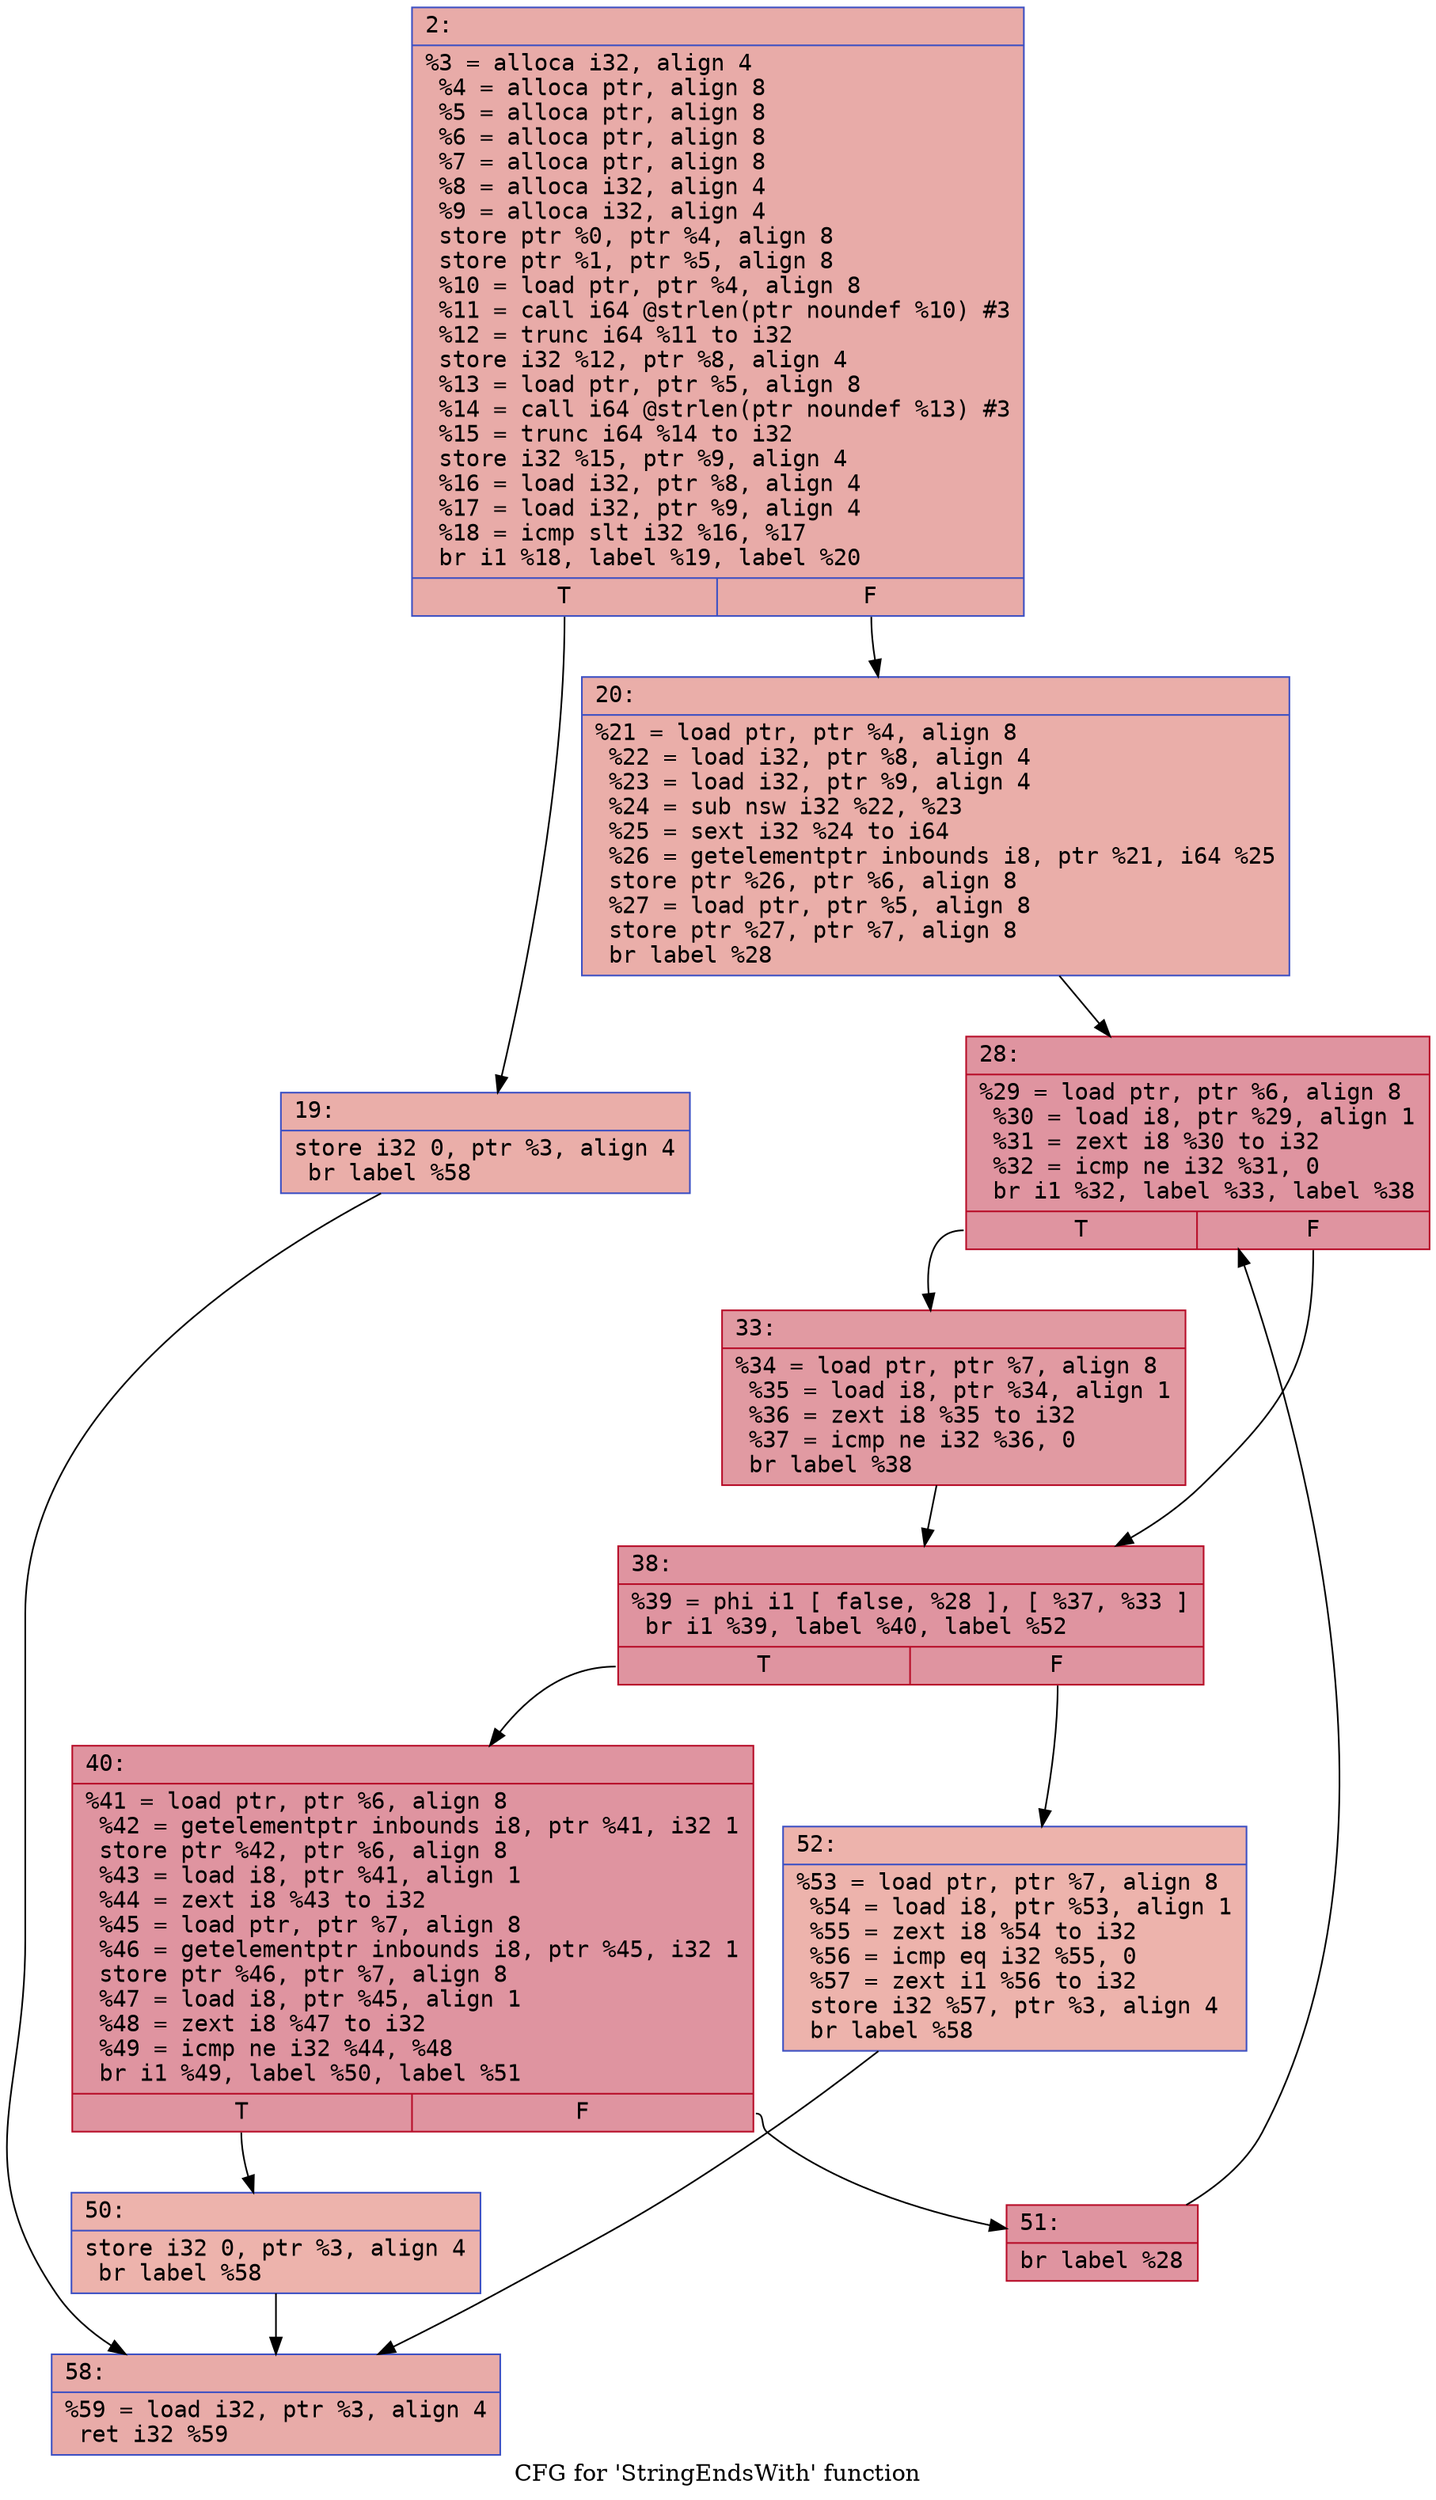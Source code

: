 digraph "CFG for 'StringEndsWith' function" {
	label="CFG for 'StringEndsWith' function";

	Node0x6000018461c0 [shape=record,color="#3d50c3ff", style=filled, fillcolor="#cc403a70" fontname="Courier",label="{2:\l|  %3 = alloca i32, align 4\l  %4 = alloca ptr, align 8\l  %5 = alloca ptr, align 8\l  %6 = alloca ptr, align 8\l  %7 = alloca ptr, align 8\l  %8 = alloca i32, align 4\l  %9 = alloca i32, align 4\l  store ptr %0, ptr %4, align 8\l  store ptr %1, ptr %5, align 8\l  %10 = load ptr, ptr %4, align 8\l  %11 = call i64 @strlen(ptr noundef %10) #3\l  %12 = trunc i64 %11 to i32\l  store i32 %12, ptr %8, align 4\l  %13 = load ptr, ptr %5, align 8\l  %14 = call i64 @strlen(ptr noundef %13) #3\l  %15 = trunc i64 %14 to i32\l  store i32 %15, ptr %9, align 4\l  %16 = load i32, ptr %8, align 4\l  %17 = load i32, ptr %9, align 4\l  %18 = icmp slt i32 %16, %17\l  br i1 %18, label %19, label %20\l|{<s0>T|<s1>F}}"];
	Node0x6000018461c0:s0 -> Node0x600001846530[tooltip="2 -> 19\nProbability 50.00%" ];
	Node0x6000018461c0:s1 -> Node0x600001846580[tooltip="2 -> 20\nProbability 50.00%" ];
	Node0x600001846530 [shape=record,color="#3d50c3ff", style=filled, fillcolor="#d0473d70" fontname="Courier",label="{19:\l|  store i32 0, ptr %3, align 4\l  br label %58\l}"];
	Node0x600001846530 -> Node0x600001846800[tooltip="19 -> 58\nProbability 100.00%" ];
	Node0x600001846580 [shape=record,color="#3d50c3ff", style=filled, fillcolor="#d0473d70" fontname="Courier",label="{20:\l|  %21 = load ptr, ptr %4, align 8\l  %22 = load i32, ptr %8, align 4\l  %23 = load i32, ptr %9, align 4\l  %24 = sub nsw i32 %22, %23\l  %25 = sext i32 %24 to i64\l  %26 = getelementptr inbounds i8, ptr %21, i64 %25\l  store ptr %26, ptr %6, align 8\l  %27 = load ptr, ptr %5, align 8\l  store ptr %27, ptr %7, align 8\l  br label %28\l}"];
	Node0x600001846580 -> Node0x6000018465d0[tooltip="20 -> 28\nProbability 100.00%" ];
	Node0x6000018465d0 [shape=record,color="#b70d28ff", style=filled, fillcolor="#b70d2870" fontname="Courier",label="{28:\l|  %29 = load ptr, ptr %6, align 8\l  %30 = load i8, ptr %29, align 1\l  %31 = zext i8 %30 to i32\l  %32 = icmp ne i32 %31, 0\l  br i1 %32, label %33, label %38\l|{<s0>T|<s1>F}}"];
	Node0x6000018465d0:s0 -> Node0x600001846620[tooltip="28 -> 33\nProbability 62.50%" ];
	Node0x6000018465d0:s1 -> Node0x600001846670[tooltip="28 -> 38\nProbability 37.50%" ];
	Node0x600001846620 [shape=record,color="#b70d28ff", style=filled, fillcolor="#bb1b2c70" fontname="Courier",label="{33:\l|  %34 = load ptr, ptr %7, align 8\l  %35 = load i8, ptr %34, align 1\l  %36 = zext i8 %35 to i32\l  %37 = icmp ne i32 %36, 0\l  br label %38\l}"];
	Node0x600001846620 -> Node0x600001846670[tooltip="33 -> 38\nProbability 100.00%" ];
	Node0x600001846670 [shape=record,color="#b70d28ff", style=filled, fillcolor="#b70d2870" fontname="Courier",label="{38:\l|  %39 = phi i1 [ false, %28 ], [ %37, %33 ]\l  br i1 %39, label %40, label %52\l|{<s0>T|<s1>F}}"];
	Node0x600001846670:s0 -> Node0x6000018466c0[tooltip="38 -> 40\nProbability 96.88%" ];
	Node0x600001846670:s1 -> Node0x6000018467b0[tooltip="38 -> 52\nProbability 3.12%" ];
	Node0x6000018466c0 [shape=record,color="#b70d28ff", style=filled, fillcolor="#b70d2870" fontname="Courier",label="{40:\l|  %41 = load ptr, ptr %6, align 8\l  %42 = getelementptr inbounds i8, ptr %41, i32 1\l  store ptr %42, ptr %6, align 8\l  %43 = load i8, ptr %41, align 1\l  %44 = zext i8 %43 to i32\l  %45 = load ptr, ptr %7, align 8\l  %46 = getelementptr inbounds i8, ptr %45, i32 1\l  store ptr %46, ptr %7, align 8\l  %47 = load i8, ptr %45, align 1\l  %48 = zext i8 %47 to i32\l  %49 = icmp ne i32 %44, %48\l  br i1 %49, label %50, label %51\l|{<s0>T|<s1>F}}"];
	Node0x6000018466c0:s0 -> Node0x600001846710[tooltip="40 -> 50\nProbability 3.12%" ];
	Node0x6000018466c0:s1 -> Node0x600001846760[tooltip="40 -> 51\nProbability 96.88%" ];
	Node0x600001846710 [shape=record,color="#3d50c3ff", style=filled, fillcolor="#d6524470" fontname="Courier",label="{50:\l|  store i32 0, ptr %3, align 4\l  br label %58\l}"];
	Node0x600001846710 -> Node0x600001846800[tooltip="50 -> 58\nProbability 100.00%" ];
	Node0x600001846760 [shape=record,color="#b70d28ff", style=filled, fillcolor="#b70d2870" fontname="Courier",label="{51:\l|  br label %28\l}"];
	Node0x600001846760 -> Node0x6000018465d0[tooltip="51 -> 28\nProbability 100.00%" ];
	Node0x6000018467b0 [shape=record,color="#3d50c3ff", style=filled, fillcolor="#d6524470" fontname="Courier",label="{52:\l|  %53 = load ptr, ptr %7, align 8\l  %54 = load i8, ptr %53, align 1\l  %55 = zext i8 %54 to i32\l  %56 = icmp eq i32 %55, 0\l  %57 = zext i1 %56 to i32\l  store i32 %57, ptr %3, align 4\l  br label %58\l}"];
	Node0x6000018467b0 -> Node0x600001846800[tooltip="52 -> 58\nProbability 100.00%" ];
	Node0x600001846800 [shape=record,color="#3d50c3ff", style=filled, fillcolor="#cc403a70" fontname="Courier",label="{58:\l|  %59 = load i32, ptr %3, align 4\l  ret i32 %59\l}"];
}
